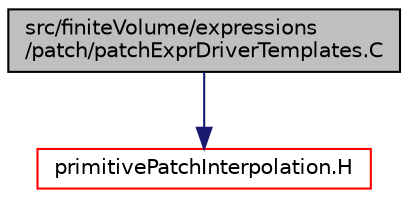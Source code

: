 digraph "src/finiteVolume/expressions/patch/patchExprDriverTemplates.C"
{
  bgcolor="transparent";
  edge [fontname="Helvetica",fontsize="10",labelfontname="Helvetica",labelfontsize="10"];
  node [fontname="Helvetica",fontsize="10",shape=record];
  Node1 [label="src/finiteVolume/expressions\l/patch/patchExprDriverTemplates.C",height=0.2,width=0.4,color="black", fillcolor="grey75", style="filled" fontcolor="black"];
  Node1 -> Node2 [color="midnightblue",fontsize="10",style="solid",fontname="Helvetica"];
  Node2 [label="primitivePatchInterpolation.H",height=0.2,width=0.4,color="red",URL="$primitivePatchInterpolation_8H.html"];
}
